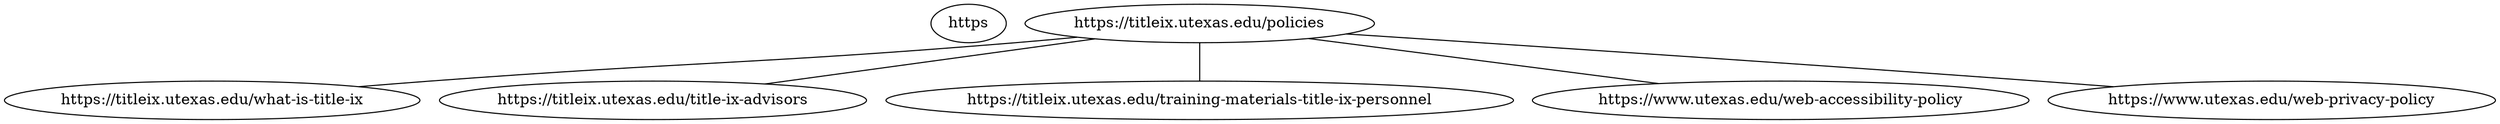 strict graph  {
https [child_link="['https://titleix.utexas.edu/what-is-title-ix', 'https://titleix.utexas.edu/title-ix-advisors', 'https://titleix.utexas.edu/training-materials-title-ix-personnel', 'https://www.utexas.edu/web-accessibility-policy', 'https://www.utexas.edu/web-privacy-policy']", data="b'\nUniversity Policies Related to Title IX | Title IX Office\nretweet icon\nbullhorn icon\nreply icon\ninfo icon\nflickr icon\ntumblr icon\nvimeo icon\nreddit icon\npodcast icon\nangle-down icon\nangle-left icon\nangle-right icon\nangle-up icon\nban icon\nhamburger icon\nbook icon\nbookmark icon\nbug icon\ncaret-down icon\ncaret-left icon\ncaret-right icon\ncaret-up icon\nchain icon\ncheck icon\ncheck-circle icon\nchevron-down icon\nchevron-left icon\nchevron-right icon\nchevron-up icon\ncircle icon\ncircle-o icon\nclone icon\nclose icon\ndownload-cloud icon\ncode icon\ndownload icon\nellipsis icon\nenvelope icon\nwarning icon\nexternal-link icon\neye icon\neye-slash icon\nfacebook icon\ngithub icon\ngoogle-plus icon\nheart icon\nheart-o icon\nhome icon\ninfo-circle icon\ninstagram icon\nlinkedin icon\nlock icon\nmedium icon\nminus-circle icon\nsend icon\npause-circle icon\nplay-circle icon\nplus-circle icon\nquestion-circle icon\nquote-left icon\nquote-right icon\nrss-square icon\nsearch icon\nshare-alt icon\nslack icon\nsnapchat icon\nticket icon\ntwitter icon\nwheelchair icon\nyoutube icon\nSkip to main content\nUniversity Risk and Compliance Services\nMENU\nExit to Google\nSearch\nSearch\nFile a Report\nAbout\nWhat is Title IX?\nMeet our Team\nTerms and Concepts\nData Reports\nSenate Bill 212 FAQs\nProcess & Policies\nUniversity Policies\nProcess\nSupport & Resources\nSeeking Support and Resources\nConfidential Advocate\nCampus Resources\nCommunity Resources\nReporting Resources\nGet Help\nHelpful Handouts\nInterpersonal Violence Peer Supporters\nTitle IX Advisors\nPregnancy & Parenting\nEducation & Prevention\nTraining Opportunities\nPrevention\nTraining Materials for Title IX Personnel\nBreadcrumb\nHome\nUniversity Policies Related to Title IX\nUniversity Policies Related to Title IX\nAs part of our commitment to providing an educational and working environment free from sexual misconduct, The University of Texas at Austin is implementing a revised policy on the Prohibition of Sexual Assault, Interpersonal Violence, Stalking, Sexual Harassment, and Sex Discrimination. The policy, laid out in\xc2\xa0HOP 3-3031, reflects feedback from the campus community, recommendations from outside consultants at Husch Blackwell, and provisions that comply with the new federal regulations on Title IX.\xc2\xa0With the acceptance of the Husch Blackwell recommendations and the new Title IX regulations, General Information Catalogue (Institutional Rules) Appendices D, E, and H are now included as part of\xc2\xa0HOP 3-3031: Prohibition of Sexual Assault, Interpersonal Violence, Stalking, Sexual Harassment, and Sex Discrimination.The University of Texas System Board of Regents approved the policy, and it went into effect August 14, 2020.Additional policies that may be relevant:\xc2\xa0\xc2\xa0Nondiscrimination Policy (HOP 3-3020)Consensual Relationships (HOP 3-3050)Protection from Retaliation for Suspected Misconduct Reporting (Whistleblower) (HOP 3-1022)Youth Protection Program (HOP 3-1710)Prohibition of Campus Violence (HOP 8-1010)University Catalogs\nContact Us\nLocation:\nStudent Services Building (SSB) 4.204\n100 W Dean Keeton Suite 4.204\nAustin, Texas 78712\nEmail:\ntitleix@austin.utexas.edu\nPhone:\n512-471-0419\nUT Austin HomeEmergency InformationSite PoliciesWeb Accessibility PolicyWeb Privacy PolicyAdobe Reader\n\xc2\xa9 The University of Texas at Austin 2023'"];
https [child_link="['https://titleix.utexas.edu/what-is-title-ix', 'https://titleix.utexas.edu/title-ix-advisors', 'https://titleix.utexas.edu/training-materials-title-ix-personnel', 'https://titleix.utexas.edu/what-is-title-ix', 'https://www2.ed.gov/about/offices/list/ocr/docs/tix_dis.html', 'https://www2.ed.gov/about/offices/list/ocr/frontpage/pro-students/issues/sex-issue01.html', 'http://www2.ed.gov/about/offices/list/ocr/frontpage/pro-students/issues/sex-issue01.html', 'http://www2.ed.gov/about/offices/list/ocr/frontpage/faq/sex.html#sexhar1', 'http://www2.ed.gov/about/offices/list/ocr/docs/dcl-know-rights-201306-title-ix.html', 'https://www.utexas.edu/web-accessibility-policy', 'https://www.utexas.edu/web-privacy-policy']", data="b'\nAbout Title IX | Title IX Office\nretweet icon\nbullhorn icon\nreply icon\ninfo icon\nflickr icon\ntumblr icon\nvimeo icon\nreddit icon\npodcast icon\nangle-down icon\nangle-left icon\nangle-right icon\nangle-up icon\nban icon\nhamburger icon\nbook icon\nbookmark icon\nbug icon\ncaret-down icon\ncaret-left icon\ncaret-right icon\ncaret-up icon\nchain icon\ncheck icon\ncheck-circle icon\nchevron-down icon\nchevron-left icon\nchevron-right icon\nchevron-up icon\ncircle icon\ncircle-o icon\nclone icon\nclose icon\ndownload-cloud icon\ncode icon\ndownload icon\nellipsis icon\nenvelope icon\nwarning icon\nexternal-link icon\neye icon\neye-slash icon\nfacebook icon\ngithub icon\ngoogle-plus icon\nheart icon\nheart-o icon\nhome icon\ninfo-circle icon\ninstagram icon\nlinkedin icon\nlock icon\nmedium icon\nminus-circle icon\nsend icon\npause-circle icon\nplay-circle icon\nplus-circle icon\nquestion-circle icon\nquote-left icon\nquote-right icon\nrss-square icon\nsearch icon\nshare-alt icon\nslack icon\nsnapchat icon\nticket icon\ntwitter icon\nwheelchair icon\nyoutube icon\nSkip to main content\nUniversity Risk and Compliance Services\nMENU\nExit to Google\nSearch\nSearch\nFile a Report\nAbout\nWhat is Title IX?\nMeet our Team\nTerms and Concepts\nData Reports\nSenate Bill 212 FAQs\nProcess & Policies\nUniversity Policies\nProcess\nSupport & Resources\nSeeking Support and Resources\nConfidential Advocate\nCampus Resources\nCommunity Resources\nReporting Resources\nGet Help\nHelpful Handouts\nInterpersonal Violence Peer Supporters\nTitle IX Advisors\nPregnancy & Parenting\nEducation & Prevention\nTraining Opportunities\nPrevention\nTraining Materials for Title IX Personnel\nBreadcrumb\nHome\nAbout Title IX\nAbout Title IX\nAbout\nWhat is Title IX?\nMeet our Team\nTerms and Concepts\nData Reports\nSenate Bill 212 FAQs\nTitle IX is a federal law that prohibits discrimination on the basis of sex in any federally funded education program or activity1.\xc2\xa0Title IX protects all members of our campus community who experience sex discrimination, sexual harassment, sexual assault, interpersonal violence (including dating and domestic violence), stalking, or discrimination on the basis of pregnancy. These protections apply to students, faculty, staff, contractors, applicants and campus visitors. We are committed to creating and fostering a campus environment free from all forms of sex discrimination.Protection\xc2\xa0from Prohibited\xc2\xa0ConductProhibited conduct\xc2\xa0is a wide range of behavior including sexual harassment, sexual assault,\xc2\xa0 interpersonal violence (including dating and domestic violence), and stalking. Additionally, the university\'s revised HOP 3-3031:\xc2\xa0Prohibition of Sexual Assault, Interpersonal Violence, Stalking, Sexual Harassment, and Sex Discrimination prohibits sex discrimination, sexual exploitation, unprofessional or inappropriate conduct of a sexual nature, retaliation, false information and false complaints, and interference with a grievance process under this policy.\xc2\xa0 The Title IX Office works to prevent prohibited conduct\xc2\xa0from occurring, and responds seriously and appropriately to all reports of prohibited conduct.Protection from Gender-based HarassmentTitle IX also prohibits gender-based harassment, which the Office for Civil Rights defines as \"unwelcome conduct based on a student\xe2\x80\x99s sex, harassing conduct based on a student\xe2\x80\x99s failure to conform to sex stereotypes2.\" It includes \"slurs, taunts, stereotypes, or name-calling, as well as gender-motivated physical threats, attacks, or other hateful conduct3.\"University policy protects against discrimination on the basis of sex, and our policies include protections for gender identity, gender expression, and sexual orientation. If you feel you are being discriminated against based on your sex or gender, you have the right to report to the Title IX Office.Protection\xc2\xa0for Pregnant, Nursing, and Parenting StatusTitle IX prohibits discrimination on the basis of sex, including on the basis of pregnancy and parenting status. The university is required to provide reasonable accommodations due to pregnancy and parenting needs, including excused absences, changes in the work environment, or alternative participation options4.\xc2\xa0 If you feel that reasonable accommodations are not being provided, please visit our webpage or contact the Title IX Office.1 \xe2\x80\x9cTitle IX and Sex Discrimination.\xe2\x80\x9d US Department of Education (ED).\xc2\xa0 www2.ed.gov/about/offices/list/ocr/docs/tix_dis.html.2 \xe2\x80\x9cSex-Based Harassment.\xe2\x80\x9d US Department of Education (ED). www2.ed.gov/about/offices/list/ocr/frontpage/pro-students/issues/sex-issue01.html.3 \xe2\x80\x9cWhat Is Sex-Based Harassment?\xe2\x80\x9d Sex Discrimination, US Department of Education (ED). www2.ed.gov/about/offices/list/ocr/frontpage/faq/sex.html#sexhar1.4 \xe2\x80\x9cKnow Your Rights: Pregnant or Parenting? Title IX Protects You From Discrimination At School.\xe2\x80\x9d US Department of Education (ED). www2.ed.gov/about/offices/list/ocr/docs/dcl-know-rights-201306-title-ix.html.\nContact Us\nLocation:\nStudent Services Building (SSB) 4.204\n100 W Dean Keeton Suite 4.204\nAustin, Texas 78712\nEmail:\ntitleix@austin.utexas.edu\nPhone:\n512-471-0419\nUT Austin HomeEmergency InformationSite PoliciesWeb Accessibility PolicyWeb Privacy PolicyAdobe Reader\n\xc2\xa9 The University of Texas at Austin 2023'"];
https [child_link="['https://titleix.utexas.edu/what-is-title-ix', 'https://titleix.utexas.edu/title-ix-advisors', 'https://titleix.utexas.edu/training-materials-title-ix-personnel', 'https://www2.ed.gov/about/offices/list/ocr/sexoverview.html', 'https://www.utexas.edu/web-accessibility-policy', 'https://www.utexas.edu/web-privacy-policy']", data="b'\nTitle IX Advisors | Title IX Office\nretweet icon\nbullhorn icon\nreply icon\ninfo icon\nflickr icon\ntumblr icon\nvimeo icon\nreddit icon\npodcast icon\nangle-down icon\nangle-left icon\nangle-right icon\nangle-up icon\nban icon\nhamburger icon\nbook icon\nbookmark icon\nbug icon\ncaret-down icon\ncaret-left icon\ncaret-right icon\ncaret-up icon\nchain icon\ncheck icon\ncheck-circle icon\nchevron-down icon\nchevron-left icon\nchevron-right icon\nchevron-up icon\ncircle icon\ncircle-o icon\nclone icon\nclose icon\ndownload-cloud icon\ncode icon\ndownload icon\nellipsis icon\nenvelope icon\nwarning icon\nexternal-link icon\neye icon\neye-slash icon\nfacebook icon\ngithub icon\ngoogle-plus icon\nheart icon\nheart-o icon\nhome icon\ninfo-circle icon\ninstagram icon\nlinkedin icon\nlock icon\nmedium icon\nminus-circle icon\nsend icon\npause-circle icon\nplay-circle icon\nplus-circle icon\nquestion-circle icon\nquote-left icon\nquote-right icon\nrss-square icon\nsearch icon\nshare-alt icon\nslack icon\nsnapchat icon\nticket icon\ntwitter icon\nwheelchair icon\nyoutube icon\nSkip to main content\nUniversity Risk and Compliance Services\nMENU\nExit to Google\nSearch\nSearch\nFile a Report\nAbout\nWhat is Title IX?\nMeet our Team\nTerms and Concepts\nData Reports\nSenate Bill 212 FAQs\nProcess & Policies\nUniversity Policies\nProcess\nSupport & Resources\nSeeking Support and Resources\nConfidential Advocate\nCampus Resources\nCommunity Resources\nReporting Resources\nGet Help\nHelpful Handouts\nInterpersonal Violence Peer Supporters\nTitle IX Advisors\nPregnancy & Parenting\nEducation & Prevention\nTraining Opportunities\nPrevention\nTraining Materials for Title IX Personnel\nBreadcrumb\nHome\nTitle IX Advisors\nTitle IX AdvisorsThe Title IX University Advisors are a pool of trained faculty and staff members who are available to assist and advise parties in all investigation tracks (Track A, B, C).In the 2020 Title IX Regulations, investigation outcomes must be determined at a live hearing, with live cross-examination. They further stipulated that cross-examinations at a live hearing must be conducted by an \xe2\x80\x9cadvisor of choice\xe2\x80\x9d (advisor).\xc2\xa0 In the event that a party does not have an advisor, the university must provide an advisor to conduct cross-examination on behalf of that party.\xc2\xa0You are not required to have an Advisor for any portion of the Grievance Process, except for the live hearing in Track A or Track B of the Grievance Process. An Advisor can be a friend, family member, attorney, any person of your choosing. You are also not required to maintain the same Advisor for the entirety of the Grievance Process.\xc2\xa0To help fulfill the needs of the campus community, UT Austin has developed programs to provide advisors to parties engaging in the investigation process: Title IX University Advisors and the Pro Bono Program. You are also not required to utilize a university appointed Advisor.\xc2\xa0The Pro Bono Program is a partnership with the UT Law School. Advisors through the Pro Bono Program work in pairs to support their party. Advisors are supervised by a licensed attorney and only one may be allowed to serve as an advisor during the live hearing.\xc2\xa0If you are interested in applying to be a University Title IX Advisor or if you have questions prior to applying, please reach out to supportandresources@austin.utexas.edu.\nUT Austin HomeEmergency InformationSite PoliciesWeb Accessibility PolicyWeb Privacy PolicyAdobe Reader\n\xc2\xa9 The University of Texas at Austin 2023'"];
https [child_link="['https://titleix.utexas.edu/what-is-title-ix', 'https://titleix.utexas.edu/title-ix-advisors', 'https://titleix.utexas.edu/training-materials-title-ix-personnel', 'https://utexas.box.com/s/27ozt2v8hjszui79gigm1wyd44f45z5l', 'https://titleix.utexas.edu/sites/default/files/documents/2022%20UTSYS%20Title%20IX%20Training%20Materials%20Compilation%2008.2022.pdf', 'https://titleix.utexas.edu/sites/default/files/documents/new-title-ix-federal-regs-presentation.pdf', 'https://titleix.utexas.edu/sites/default/files/documents/final-title-ix-for-athletics-training-presentation_0.pdf', 'https://titleix.utexas.edu/sites/default/files/SHSM%20Case%20Mgt%20and%20Investigations%20PPT%20Aug.Sept_.2020.pdf', 'https://titleix.utexas.edu/sites/default/files/SHSM%20Hearing%20Officer%20Training%20PPT%20Aug.Sept_.2020%5B1%5D.pdf', 'https://titleix.utexas.edu/sites/default/files/documents/utsys-title-ix-training-materials-compilation-08.2021.pdf', 'https://titleix.utexas.edu/sites/default/files/documents/UT%20Annual%20Title%20IX%20Training%202021.pdf', 'https://titleix.utexas.edu/sites/default/files/Systemwide%20Title%20IX%20Training_Training%20Materials_Aug2020.pdf', 'https://www.utexas.edu/web-accessibility-policy', 'https://www.utexas.edu/web-privacy-policy']", data="b'\nTraining Materials for Title IX Personnel | Title IX Office\nretweet icon\nbullhorn icon\nreply icon\ninfo icon\nflickr icon\ntumblr icon\nvimeo icon\nreddit icon\npodcast icon\nangle-down icon\nangle-left icon\nangle-right icon\nangle-up icon\nban icon\nhamburger icon\nbook icon\nbookmark icon\nbug icon\ncaret-down icon\ncaret-left icon\ncaret-right icon\ncaret-up icon\nchain icon\ncheck icon\ncheck-circle icon\nchevron-down icon\nchevron-left icon\nchevron-right icon\nchevron-up icon\ncircle icon\ncircle-o icon\nclone icon\nclose icon\ndownload-cloud icon\ncode icon\ndownload icon\nellipsis icon\nenvelope icon\nwarning icon\nexternal-link icon\neye icon\neye-slash icon\nfacebook icon\ngithub icon\ngoogle-plus icon\nheart icon\nheart-o icon\nhome icon\ninfo-circle icon\ninstagram icon\nlinkedin icon\nlock icon\nmedium icon\nminus-circle icon\nsend icon\npause-circle icon\nplay-circle icon\nplus-circle icon\nquestion-circle icon\nquote-left icon\nquote-right icon\nrss-square icon\nsearch icon\nshare-alt icon\nslack icon\nsnapchat icon\nticket icon\ntwitter icon\nwheelchair icon\nyoutube icon\nSkip to main content\nUniversity Risk and Compliance Services\nMENU\nExit to Google\nSearch\nSearch\nFile a Report\nAbout\nWhat is Title IX?\nMeet our Team\nTerms and Concepts\nData Reports\nSenate Bill 212 FAQs\nProcess & Policies\nUniversity Policies\nProcess\nSupport & Resources\nSeeking Support and Resources\nConfidential Advocate\nCampus Resources\nCommunity Resources\nReporting Resources\nGet Help\nHelpful Handouts\nInterpersonal Violence Peer Supporters\nTitle IX Advisors\nPregnancy & Parenting\nEducation & Prevention\nTraining Opportunities\nPrevention\nTraining Materials for Title IX Personnel\nBreadcrumb\nHome\nTraining Materials for Title IX  Personnel\nTraining Materials for Title IX  Personnel\nTitle IX Office and University Compliance Services staff members regularly receive\xc2\xa0trainings on issues related to sex discrimination and other forms of prohibited conduct.\nTraining Materials\nUT System Annual Title IX Training 2023\nUT System Annual Title IX Training 2022\nNew Title IX Regs Presentation\nTitle IX Compliance for Athletic Programs\nRevised HOP 3-3031 Presentation\nUT System Sexual Misconduct Case Management & Investigation Training\nUT System Sexual Misconduct Hearing Officer Training\nUT System Advisor Training\nUT System Annual Title IX Training 2021\nUT Annual Title IX Training 2021\nUT System Annual Title IX Training 2020\nUT Austin HomeEmergency InformationSite PoliciesWeb Accessibility PolicyWeb Privacy PolicyAdobe Reader\n\xc2\xa9 The University of Texas at Austin 2023'"];
https [child_link="['http://www.utexas.edu/web-accessibility-policy', 'http://www.utexas.edu/web-privacy-policy']", data="b'\nWeb Accessibility Policy | IT@UT | | The University of Texas at Austin\nSkip to main content\nUTexas Home\nIT@UT\nMenu\nUTexas Home\nThe University of Texas at Austin\nIT@UT\nServices Expand\nAdministrative and Business\nCommunication and Collaboration\nDesktop and Mobile Computing\nIT Professional Services\nInformation Security\nInfrastructure\nResearch\nTeaching and Learning\nSecurity Expand\nStudents Expand\nFaculty & Staff Expand\nGuidance for Flexible Work Tools\nIT Staff Expand\nProjects Expand\nMetrics Expand\nCampus IT Policies Expand\nSearch\nSearch\nHome\nWeb Accessibility Policy\nWeb Accessibility Policy\nJuly, 2013\nCampus IT Policies\nLast Reviewed: September 14, 2012\nLast Edited: March 11, 2021\n1. Purpose\nAll Web applications and sites at The University of Texas at Austin must meet the statutory requirements in\xc2\xa0Texas Administrative Code 206.70 Accessibility Standards (TAC 206.70), which references the\xc2\xa0U.S. Section 508 standards. These statutes require all Web applications and sites to comply with the TAC 206.70 standards. TAC 206.70 establishes only a minimum standard for accessibility; developers are encouraged to go beyond this minimum whenever possible.\n2. Required Link\nEach Web application or site must contain a link for \"Web Accessibility Policy\" that links to this policy.\n3. Accessibility Coordinator\nThe university has designated the following individual as Accessibility Coordinator:\nJennifer W. Maedgen, Senior Associate Vice President and ADAAA, Section 504, and EIR Coordinator\nThe role of the Accessibility Coordinator is to monitor the university\'s compliance with accessibility policies and to facilitate training of Web publishers and developers to ensure all Web applications and sites are accessible. The university\'s Accessibility Coordinator may grant written requests for exceptions to accessibility policies under appropriate circumstances.\nTo contact the Accessibility Coordinator, send email to\xc2\xa0ada@austin.utexas.edu.\nGet Help\nService Desk\nITS Service Desk provides IT support services related to EID, DUO, Office 365, email, Qualtrics, Box, and other central IT services.\nCall us at 512-475-9400 |\xc2\xa0help@utexas.edu\nSubmit a help request online\nIn-Person Services located at the FAC first floor\nMonday-Friday, 8am-6pm\nID Card Services\nThe ID Center provides ID cards for students, faculty, staff, official visitors and university affiliates as required. The ID Center also upgrades UT EIDs for eligible individuals to allow full access to online services.\nCall us at 512-475-9400 |\xc2\xa0ID_Center@utlists.utexas.edu\nSubmit a help request online\nIn-Person Services located at the FAC first floor\nMonday-Friday, 8am-6pm\nIT@UT\nContact Us\nInformation Technology Services\nUT Austin Home\nEmergency Information\nSite Policies\nWeb Accessibility Policy\nWeb Privacy Policy\nAdobe Reader\n\xc2\xa9 The University of Texas at Austin 2023'"];
https [child_link="['https://www2.ed.gov/policy/gen/guid/fpco/ferpa/index.html', 'https://security.utexas.edu/policies/aup', 'https://security.utexas.edu/policies/irusp', 'http://www.utexas.edu/web-accessibility-policy', 'http://www.utexas.edu/web-privacy-policy']", data="b'\nWeb Privacy Policy | IT@UT | | The University of Texas at Austin\nSkip to main content\nUTexas Home\nIT@UT\nMenu\nUTexas Home\nThe University of Texas at Austin\nIT@UT\nServices Expand\nAdministrative and Business\nCommunication and Collaboration\nDesktop and Mobile Computing\nIT Professional Services\nInformation Security\nInfrastructure\nResearch\nTeaching and Learning\nSecurity Expand\nStudents Expand\nFaculty & Staff Expand\nGuidance for Flexible Work Tools\nIT Staff Expand\nProjects Expand\nMetrics Expand\nCampus IT Policies Expand\nSearch\nSearch\nHome\nWeb Privacy Policy\nWeb Privacy Policy\nApril, 2019\nCampus IT Policies\nOverview\nPurpose\nScope\nRequired Link\nWhat is \xe2\x80\x98personal information\xe2\x80\x99 or \xe2\x80\x98personal data\xe2\x80\x99?\nHow Is Personal Information Collected and Processed by The University?\nCookies\nThird-party content on UT Websites\nGrounds for Processing Personal Data and How It is Used by the University\nGoogle Analytics\nSecurity and Accuracy of Confidential Information\nPlan to Respond to Data Breaches\nE-commerce\nOpen Records Requests and Other Sharing of Information\nPublic Forums\nOnline Surveys\nWho will process my personal information?\nWhat personal information will be processed?\nWhat rights do I have related to my personal information?\nHow long is my information kept?\nWho can I contact for assistance or to complain?\nAre changes made to this webpage?\nAdditional Information re- IT Use and Security\n1. Overview\nThis document sets forth the Data Privacy Standards of the University of Texas at Austin (\xe2\x80\x9cUniversity\xe2\x80\x9d) and provides information about the collection, maintenance and use of personal information or data provided to or otherwise collected or processed by the University.\n2. Purpose\nThe purpose of this policy is to establish a generally applicable University-wide data privacy standard and to provide interested persons with information about the University\xe2\x80\x99s collection, maintenance and use of personal information or data regardless of the lawful bases under or legitimate purpose for which the information was obtained.\xc2\xa0 Subject to state and federal law, the University intends for this policy to be compliant with the European Union\xe2\x80\x99s (\xe2\x80\x9cEU\xe2\x80\x9d) General Data Protection Regulation (\xe2\x80\x9cGDPR\xe2\x80\x9d).\n3. Scope\nThe Data Privacy Standard applies to all domains within the University Web and to any other University action or process concerning the collection, processing, analysis and other data processing of personal information regardless of the method by which such information came to be owned and/or controlled by the University.\nThe University, by and through its academic, research and administrative units and programs, owns, controls, operates and/or maintains websites under a number of domains (collectively, \xe2\x80\x9cUniversity Web\xe2\x80\x9d). While this policy applies across campus, some University websites may have additional policies and practices regarding privacy that also must be observed.\xc2\xa0 The University\xe2\x80\x99s Data Protection Officer in consultation with the Chief Information Officer must approve any such \xe2\x80\x9clocal\xe2\x80\x9d policies prior to the policy\xe2\x80\x99s implementation.\nThe University\xe2\x80\x99s Web may contain links to third party external websites over which the University has no control.\xc2\xa0 The University disclaims any responsibility for the privacy practices or the content of external websites regardless of a link to such websites being displayed on the University Web.\nFor the purposes of the policy, \xe2\x80\x9cprocessing\xe2\x80\x9d means obtaining, recording or holding the information or data or carrying out any operation or set of operations on the information or data, including \xe2\x80\x93 organization, adaptation or alteration of the information or data, retrieval, consultation or use of the information or data, disclosure of the information or data by transmission, dissemination or otherwise making available, or alignment, combination, blocking, erasure or destruction of the information or data.\xc2\xa0 A \xe2\x80\x9cdata subject\xe2\x80\x9d is a phrase that refers to the person to whom the personal data relates.\n4. Required Link\nEach University Web application or site shall contain a link to this Privacy Policy.\n5. What is \xe2\x80\x98personal information\xe2\x80\x99 or \xe2\x80\x98personal data\xe2\x80\x99?\n\xe2\x80\x98Personal information\xe2\x80\x99 or \xe2\x80\x98personal data\xe2\x80\x99 means any information that relates to or identifies a person as an individual.\n6. How Is Personal Information Collected and Processed by The University?\nThe University obtains personal information when a person fills out and submits an application to attend or work at the University along with any additional information the person submits to the University before or after they submit an application.\xc2\xa0 Persons may also provide the University personal information when they apply for an EID from the University or seek financial aid or visit certain parts of the University Web or make use of University Health Services or similar student or employee services.\nIn addition to the application process or an individual requesting University services, the University may also acquire personal information when a person seeks to interact or do business with the University or to participate in research or other activities offered by the University.\xc2\xa0 As discussed elsewhere in this policy, some University Web (as well as third party\xe2\x80\x99s) webpages use \xe2\x80\x9ccookies\xe2\x80\x9d to collect information about the web user.\xc2\xa0 University Web servers (\xe2\x80\x9cWeb Server\xe2\x80\x9d) may also \xe2\x80\x9ccollect\xe2\x80\x9d information about people by generating temporary logs that may contain the following information:\nInternet address (IP address) of computer being used\nWeb pages requested\nReferring Web page\nBrowser used\nDate and Time\nUIN (unique person identifier for EID-based services only)\nThe data collected on the University Web are used in aggregate by\xc2\xa0IT custodians\xc2\xa0to tune the University Web site for its efficiency and are not ordinarily associated with specific individuals. Raw data from the Web Server logs are only shared with the custodian of each University Web site. Summary reports produced from the logs help University Web publishers determine what University Web browsers and pages are most popular. For example, if the aggregate reports show that a particular University Web page is very popular or is used more by freshmen than by seniors, publishers might use this information to customize the content of that page and make it easier to find.\nIndividual data gathered through a specific process, such as the submission of an application to attend the University, related submissions, and subsequent interaction with admissions staff, will only be used for its intended purpose, such as the consideration of an applicant for admission or an employment decision, or for certain archiving, research, or statistical purposes described below.\xc2\xa0 Personal information may also come from third parties that are authorized to provide personal information to the University.\nThe University may use personal data it collects for a specific purpose and further process that personal data for archiving purposes in the public interest, scientific or historical research purposes, or statistical purposes (\xe2\x80\x9cresearch purposes\xe2\x80\x9d).\xc2\xa0 Processing for research purposes will be subject to appropriate safeguards, including the use of data minimization and pseudonyms when possible.\xc2\xa0 The University will anonymize the personal data it uses for research purposes whenever the University can fulfill the purpose without the need of identification of the personal data subject.\xc2\xa0 The University is not required to provide notice to data subjects when it further processes personal data for research purposes.\nFurther processing of personal data for research purposes is only permitted when the purpose of the processing is to support the University.\xc2\xa0 Further processing of personal data by researchers for their own research purposes is not permitted unless the researcher follows the University\xe2\x80\x99s processes for human subject research, if applicable, and the researcher provides any required notice to the data subjects.\n7. Cookies\nCookies are small pieces of data stored by the University Web browser. Cookies are often used to remember information about preferences and pages a person has visited. For example, when a person visits some sites on the University Web they might see a \"Welcome Back\" message. The first time the person visited the site, a cookie was probably set on their computer; when they return, the cookie is read again. A person can configure their web browser to refuse to accept cookies, to disable cookies, and to remove cookies from their hard drive as needed.\nUniversity Web servers use cookies in the centralized authentication system called UT EID. The University uses these cookies so that users will not have to repeatedly enter user names and passwords when they go to different parts of the University Web. Normally, a person is required to enter a UT EID when they request data about themselves or to ensure that they are a member of the University community. For example, students who want to check their admission status or staff members who complete time sheets must enter their UT EID so the system knows who is requesting the data. This login process uses Secure Sockets Layer (SSL) so the user name and password are encrypted between the Web browser and our Web server.\nSome Web Servers may also use cookies to retain user preference information. It is against university policy to share this information with external third parties.\n8. Third-party content on UT Websites\nSome pages within the utexas.edu domain may contain content that is served from external third parties. For example, a utexas.edu web site might include a graphic logo or a script from a third party. Specifically, the following code within a utexas.edu page would represent an example of third party content:\n<img src=\"/%3Ca%20href%3D\"http://www.other-org.com/logo.gif\">http://www.other-org.com/logo.gif\" alt=\"Sample\" />\nIn this example,\xc2\xa0logo.gif\xc2\xa0would be third party content served from a web server outside the utexas.edu domain (www.other-org.com\xc2\xa0in this case). Third party content in\xc2\xa0utexas.edu\xc2\xa0is not limited to graphics, but this is the most frequent use.\nThe University does not transmit any information to these third parties as part of such requests. However, when a person visits utexas.edu\xc2\xa0pages that contain third party content, information, such as their IP address, date, browser, and requested page, is transmitted from your computer to that third party.\n9. Grounds for Processing Personal Data and How It is Used by the University\nThe University processes personal data for a number of reasons, including to meet its contractual obligations, the legitimate conduct of its business operations, and to comply with applicable law.\xc2\xa0 Sometimes, consent will be the basis for processing personal data.\xc2\xa0 In these cases, the University will ask the data subject for consent to process their personal data and to share that data with third parties. The processing of personal data provided to the University by a data subject or from authorized third parties, like their high school or a national testing service, enables the University to identify the data subject; engage in processing an application or other submission to the University; or verify information already provided to the University.\nThe University may also use or disclose personal data for the following statutory or public interest purposes:\xc2\xa0 to prevent or detect fraud; to monitor equal opportunity; to better serve the needs of students with disabilities with reasonable accommodations; or for research and statistical purposes, the later purpose relying only on aggregate data.\nFurthermore, the University processes personal data either necessary for the University to take steps with a view to creating a contractual relationship with a person (e.g. to assess an offer of services to the University) or for the purposes of a legitimate interest of the University pursued by the University (e.g. equal opportunity monitoring). \xc2\xa0The University requires persons to provide the University with certain information during the application process in order to assess their application properly except where providing personal information is marked as optional.\xc2\xa0 Neither admissions nor employment decisions are automated.\n10. Google Analytics\nSome University Web websites use Google Analytics; a web analytics service provided by Google, Inc. Google Analytics uses cookies to collect information such as URLs, Internet domain and host names, browser software, and the date and time that the user visits the site. This information is used to monitor the effectiveness of the website and to consider potential improvements to the website. The information is non-personal and is transmitted to and stored by Google on its servers. The University does not share any specific information about a particular user.\nPlease visit the following pages for more information on Google Analytics terms of use and Google\'s privacy practices. To opt out of Google\xe2\x80\x99s data collection, read more about the Google Analytics opt-out browser add-on.\n11. Security and Accuracy of Confidential Information\nThe University does its best to ensure that the personal information it has is accurate. Users with a UT EID can check and update personal information such as their address and email address at\xc2\xa0UT Direct.\nAlthough no computer system is 100% secure, the University has deployed extensive security measures to protect against the loss, misuse, or alteration of the information under our control. These security measures and our systems are audited by certified independent security specialists.\xc2\xa0 See Information Resources Use and Security Policy https://security.utexas.edu/policies/irusp#standard12\n12. Plan to Respond to Data Breaches\nThe University has policies and procedures in place in case of a data breach or some other incident that places information held by the University in jeopardy.\xc2\xa0 Any individual who believes a data breach has occurred must immediately notify the Chief Information Security Officer, who will investigate the alleged breach and, if necessary, consult with the University\xe2\x80\x99s Data Breach Response Planning Group and the affected department to remediate the breach, including providing any required notices.\nPlease see the two policies below for the University\xe2\x80\x99s full data breach policies (UT EID Required).\nISO Incident Management Procedures\nhttps://security.utexas.edu/iso-procedural-documents/incident-management-procedures\nPersonally Identifiable Data Breach Notification Plan\nhttps://security.utexas.edu/iso-procedural-documents/data-breach-notification-plan\nIn certain circumstances, the University may be required to provide notice to affected individuals or certain governing authorities if a data breach results in disclosure of personal data.\n13. E-commerce\nSeveral sites within the University Web enable users to pay for products or services online with a credit card. Unless otherwise noted, these transactions are encrypted. It is University policy to only use confidential information that a user enters during a transaction for the purposes described in that transaction, unless an additional use is specifically stated on that site.\n14. Open Records Requests and Other Sharing of Information\nExcept for educational records governed by the Family Educational Rights and Privacy Act (\xe2\x80\x9cFERPA\xe2\x80\x9d) or information made confidential by other law, all information provided to and collected from the University Web, including the summary server log information, emails sent to the University Web, and information collected from University Web-based forms, along with any other form or type of document or other instrument containing personal information, may be subject to the\xc2\xa0Texas Public Information Act.\xc2\xa0 Such information may also, in the legal context, be subject to discovery requests or other legal demand that personal data or information be released and made public. \xc2\xa0The same is true for any personal information obtained by the University through other means such as written submission or communications with previous schools or employers.\nThe University does, upon explicit request of users, share information with other parties and gather information from other private data providers. For example, the University receives test scores from testing agencies and will send transcripts to other schools. This is done only at the request of users.\nAs well as circulating application and related materials to the appropriate staff at the University and its various departments and colleges, the University will share personal information for the above purposes as relevant and necessary with:\nSchool/college or training organizations;\nExamination boards or testing services;\nIn the case of international applicants, the appropriate state and federal agencies;\nImmigration authorities in order to act as a person\xe2\x80\x99s sponsor for visa purposes;\nGovernmental bodies, including local authorities; the Teachers\xe2\x80\x99 Retirement System; UT Workers Compensation; and other agencies or private actors, such as health care providers, that circumstances require be privy to certain personal information\nOther Higher Education organizations, in order to assist with tracking and research into access to Higher Education; and\nCompanies or organizations providing specific services to, or on behalf of, the University and/or one or more of its component colleges, schools, department or programs.\nUnless specifically required under public information requests filed under the Texas Public Information Act or otherwise compelled by lawful means, or as a party to a legal action, it is against University policy to release confidential information gathered through the University Web, such as pages visited, or personalized preferences. For example, the University\'s portal, UT Direct, enables users to customize the content they see on their personal page. This information cannot be shared with external third parties, unless required by law.\nConsistent with FERPA and other applicable privacy law, the University does not release personal student information, other than public directory information, to other parties unless the University receives explicit written consent, is required to do so by law, or for other legitimate ends of the University. \xc2\xa0University students can read more about directory information in the\xc2\xa0University\'s General Information Catalog. Examples of directory information include first and last name, address, and date of birth. Enrolled students can restrict release of their directory information by contacting the Office of the Registrar.\n15. Public Forums\nThe University makes some public chat rooms, forums, message boards, and news groups available to its users. The University does not ordinarily log public chat sessions; however, any information that users disclose in these areas becomes public information, so users should exercise caution when deciding to disclose confidential information in such places.\nAcademic chat sessions and discussion forums, such as those in Canvas, may be logged. However, FERPA generally prohibits disclosure of these educational records.\n16. Online Surveys\nThe University is a research institution. At any time, the University is conducting numerous online surveys on the University Web. It is University policy only to use personal information gathered in these online surveys for the research purposes indicated in the survey. Unless otherwise noted on the specified survey, answers are confidential and individual responses will not be shared with other parties unless required by the Texas Public Information Act or as otherwise compelled by law. Aggregate data from surveys may be shared with external third parties.\n17. Who will process my personal information?\nThe University will internally share the personal information it receives from applications and other information submitted to the University in accordance with the University\xe2\x80\x99s policy and practice.\xc2\xa0 Various university staff and faculty may be involved in processing personal data for the purposes for which the University obtained the data.\xc2\xa0 In some instances, a third-party vendor employed by the University to assist in data processing might process personal data.\xc2\xa0 Data subjects have the right to be notified of such third party processing of their personal information.\n18.\xc2\xa0 What personal information will be processed?\nFor students, the University will use the details provided on their application, together with any supporting documents or other forms of information that an applicant may provide with their application. \xc2\xa0For the purposes of this policy the \xe2\x80\x9capplication\xe2\x80\x9d includes the online application, application fee, an essay, three short answer prompts, your high school transcripts, any college transcripts, test scores, major-specific items, resume, letters of recommendation (not required) and, if applicable, permanent residence card, student information form, course work form and residency affidavit. Different application forms may apply depending on citizen/residency status.\nIn addition to the application form, the University will use the details in a transcript from every senior college the applicant has attended.\xc2\xa0 Where the applicant seeks entry into the graduate Accounting and Nursing programs, University will make use of information from an applicants\xe2\x80\x99 transcripts from all junior and/or community colleges attended as well as past test scores.\xc2\xa0 The individual graduate programs have additional requirements that may require the University to use additional materials.\xc2\xa0 The same applies to any letters of recommendation that are received. \xc2\xa0The University may also rely on personal information that arises from student conduct investigations or hearings.\nFor faculty and staff, the University will process personal information received in an application for employment or through an interview as well as other means, formal and informal, and maintain records of employees.\xc2\xa0 For example, a faculty member may wish to participate in certain health care/insurance programs offered by third party vendors, who have a contract with the University to provide such things.\xc2\xa0 Enrollment in these programs may require sensitive date to be shared with the relevant third party, such as an insurance carrier.\xc2\xa0 The University will also make use of testing or evaluations to assess various aspects of faculty and staff performance.\xc2\xa0 Such information could arise as part of a grievance or disciplinary process.\n19. What rights do I have related to my personal information?\nData subjects have the right to access the personal information that the University holds about them. Data subjects also have the right to ask the University to correct any inaccurate personal information the University holds about them.\xc2\xa0 In some cases, data subjects may request that the University delete personal information, request that the University restrict processing their personal information, or object to the University processing their personal information.\nThere are several laws, including FERPA and the Health Insurance Portability and Accountability Act (\xe2\x80\x9cHIPAA\xe2\x80\x9d) that give data subjects certain rights so far as it pertains to their personal information.\nFERPA\nFERPA provides the right to correct one\xe2\x80\x99s personal data and have access to personal information kept about them.\xc2\xa0 https://www2.ed.gov/policy/gen/guid/fpco/ferpa/index.html\nAlso, as a general rule but subject to certain exceptions, schools must have written permission from the parent or adult student in order to release any part of the student\xe2\x80\x99s education records.\nHIPAA\nHIPAA provides certain personal data rights to patients who receive healthcare services at covered entities.\xc2\xa0 The University is a hybrid entity, which means that certain departments at the University, including, but not limited to, University Health Services (\xe2\x80\x9cUHS\xe2\x80\x9d) and Dell Medical School, are subject to HIPAA.\xc2\xa0 Each University department that is subject to HIPAA will provide a Notice of Privacy Practices to patients detailing their rights under HIPAA, including their personal data rights.\xc2\xa0 For example, a data subject may find the Notice of Privacy Practices provided by UHS at the following link: https://healthyhorns.utexas.edu/images/pdf/privacypractices.pdf.\nTexas Public Information Act\nThe\xc2\xa0Texas Public Information Act, with a few exceptions, gives a person the right to be informed about the information that the University collects about them. It also gives a person the right to request a copy of that information, and to have the University correct any of that information that is wrong. Requests to receive and review any of that information, or request corrections to it, may be made by contacting the University\'s Public Information Officer, Office of Financial Affairs, PO Box 8179, Austin, Texas, 78713 (email:\xc2\xa0cfo@www.utexas.edu).\nGDPR\nThe GDPR is the EU General Data Protection Regulation that went into effect May 25, 2018.\xc2\xa0 The GDPR\xe2\x80\x99s intent is to regulate the gathering, use and maintenance of personally identifiable information about a natural person and providing certain rights to the data subject, such as the right to erasure and the right to object to the use of personal data.\xc2\xa0 This law applies to any person, citizen or not, who at the time of the data collection is located in the European Union.\xc2\xa0 It does not require an entity, like the University, to be located or acting within the EU for jurisdiction to attach; however, a non-EU entity like the University must process personal data related to the offering of goods or services in the EU or to the monitoring of a person\xe2\x80\x99s behavior in the EU for jurisdiction to attach.\nYou have the right to request access to, a copy of, rectification, restriction in the use of, or erasure of your information in accordance with all applicable laws. The erasure of your information will be subject to the retention periods of applicable federal and state law and the University\xe2\x80\x99s Record Retention Schedule. If you have provided consent to the use of your information, you have the right to withdraw consent without affecting the lawfulness of the University\'s use of the information prior to receipt of your request.\xc2\xa0 A Data Subject may exercise their rights by contacting the University\xe2\x80\x99s Data Protection Officer.\nIf you feel the University has not complied with applicable foreign laws regulating such information, you have the right to file a complaint with the appropriate supervisory authority in the European Union.\nThe State of Texas and the United States also have laws that address privacy generally and the use of certain types of records, such as educational and health records (described above), that contain personally identifiable information.\xc2\xa0 Texas has laws that govern records retention and finally, under US/Texas law, the University may have good reason to keep the information despite a conflict with the GDPR.\nAs a general rule, in cases where Texas or Federal law conflict with the laws of other countries in regard to the processing, use or maintenance of a data subject\xe2\x80\x99s personal information, including provisions of the GDPR, the University will treat Texas and Federal law as controlling.\nUniversity employees who receive a request by a Data Subject to have their data forgotten or who have other questions regarding the rights of Data Subjects provided by the GDPR should contact the University\xe2\x80\x99s Data Protection Officer.\n20. How long is my information kept?\nThe University is an agency of the state of Texas and must follow a records retention schedule, which may be found at: https://financials.utexas.edu/hbp/part-20/2-1-records-management-services-documents.\xc2\xa0 Generally, the University will keep records of applicants for admission or employment for the following periods of time:\nApplicants for admission who do not matriculate into the University: one year after the semester during which an individual applies for admission to the University;\nApplicants for admission who matriculate into the University: five years after graduation or the last day of attendance;\nApplicants for employment who are not hired: two years from the end of the fiscal year during which the individual applies for employment; and\nApplicants for employment who are hired: five years after the end of employment.\nSome departments may be subject to other laws that require the department to keep certain personal information for a prescribed period.\nPlease see the records retention schedule for more information.\xc2\xa0 The University may update the records retention schedule from time to time.\n21. Who can I contact for assistance or to complain?\nStudents with questions about how their personal information is used, or who wish to exercise any of their rights, may consult this policy and contact the Dean of Students, an ombudsperson https://ombuds.utexas.edu/, \xc2\xa0or the office that oversees their primary area of study (major).\xc2\xa0 They may also contact the Registrar\xe2\x80\x99s office.\xc2\xa0 https://registrar.utexas.edu/\nFaculty may seek assistance from the chair of their department, the Dean of their college or equivalent position, a representative on the Faculty Council or the Provosts\xe2\x80\x99 office or an ombudsperson https://ombuds.utexas.edu/.\nAn employee, should contact their immediate supervisor first, and then if necessary proceed up the chain of command.\xc2\xa0 Employees are also free to contact the Ombuds office https://ombuds.utexas.edu/.\nFor further assistance, please contact University Compliance Services at Compliance@austin.utexas.edu or call 512-232-7055, the University\xe2\x80\x99s Data Protection Officer, Chris Hutto, chris.hutto@austin.utexas.edu, or the appropriate \xc2\xa0college, office or department.\n22. Are changes made to this webpage?\nThis webpage was last updated in June 2018. It is reviewed when necessary and at least annually. The University will publish changes here and may provide notification to users via this webpage and/or by email.\n23. Additional Information re- IT Use and Security\nAcceptable Use Policy for University Students (includes Privacy provision)\nInformation Resources Use and Security Policy\nNetwork Monitoring Standards\nGDPR FAQs\nChange Log\nChange log for this policy.\nDate\nChange description\nOriginal text\n9/7/2007\nUpdated document structure to match IT policies, added change log, authoritative source, scope. Added ARL to the list of approved departmental policies. Added concept of IT Custodians to \"Information we gather\" section. Updated \"Purpose\" section.\nRemoved instructions for modifying cookie settings in Web browsers.\nNew\n11/3/2008\nUpdated link to Computer Science department\'s policy page.\n1/27/2012\nUpdated link to Computer Science department\'s policy page.\n8/31/2012\nUpdated links to ISO Technical and Security Glossary and the General Information Catalog. Added a paragraph clarifying the requirement of a link on UT websites. Added a paragraph to include the change log on the Web Privacy Policy itself.\n9/14/2012\nUpdated required link section, updated style to match the writer\'s guide.\nEach university Web site that contains official university information must contain a link for \"Web Privacy\" that links to this page.\n11/10/2014\nAdded section about use of Google Analytics.\nNew\n4/13/2016\nRemoved Applied Research Labs (ARL) exception.\n4/26/2019\nAdjusted policy to align with GDPR.\nNew\nGet Help\nService Desk\nITS Service Desk provides IT support services related to EID, DUO, Office 365, email, Qualtrics, Box, and other central IT services.\nCall us at 512-475-9400 |\xc2\xa0help@utexas.edu\nSubmit a help request online\nIn-Person Services located at the FAC first floor\nMonday-Friday, 8am-6pm\nID Card Services\nThe ID Center provides ID cards for students, faculty, staff, official visitors and university affiliates as required. The ID Center also upgrades UT EIDs for eligible individuals to allow full access to online services.\nCall us at 512-475-9400 |\xc2\xa0ID_Center@utlists.utexas.edu\nSubmit a help request online\nIn-Person Services located at the FAC first floor\nMonday-Friday, 8am-6pm\nIT@UT\nContact Us\nInformation Technology Services\nUT Austin Home\nEmergency Information\nSite Policies\nWeb Accessibility Policy\nWeb Privacy Policy\nAdobe Reader\n\xc2\xa9 The University of Texas at Austin 2023'"];
"https://titleix.utexas.edu/policies" -- "https://titleix.utexas.edu/what-is-title-ix";
"https://titleix.utexas.edu/policies" -- "https://titleix.utexas.edu/title-ix-advisors";
"https://titleix.utexas.edu/policies" -- "https://titleix.utexas.edu/training-materials-title-ix-personnel";
"https://titleix.utexas.edu/policies" -- "https://www.utexas.edu/web-accessibility-policy";
"https://titleix.utexas.edu/policies" -- "https://www.utexas.edu/web-privacy-policy";
}

